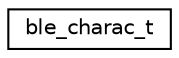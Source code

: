 digraph "Graphical Class Hierarchy"
{
  edge [fontname="Helvetica",fontsize="10",labelfontname="Helvetica",labelfontsize="10"];
  node [fontname="Helvetica",fontsize="10",shape=record];
  rankdir="LR";
  Node1 [label="ble_charac_t",height=0.2,width=0.4,color="black", fillcolor="white", style="filled",URL="$structble__charac__t.html",tooltip="Internal characteristic properties. "];
}
